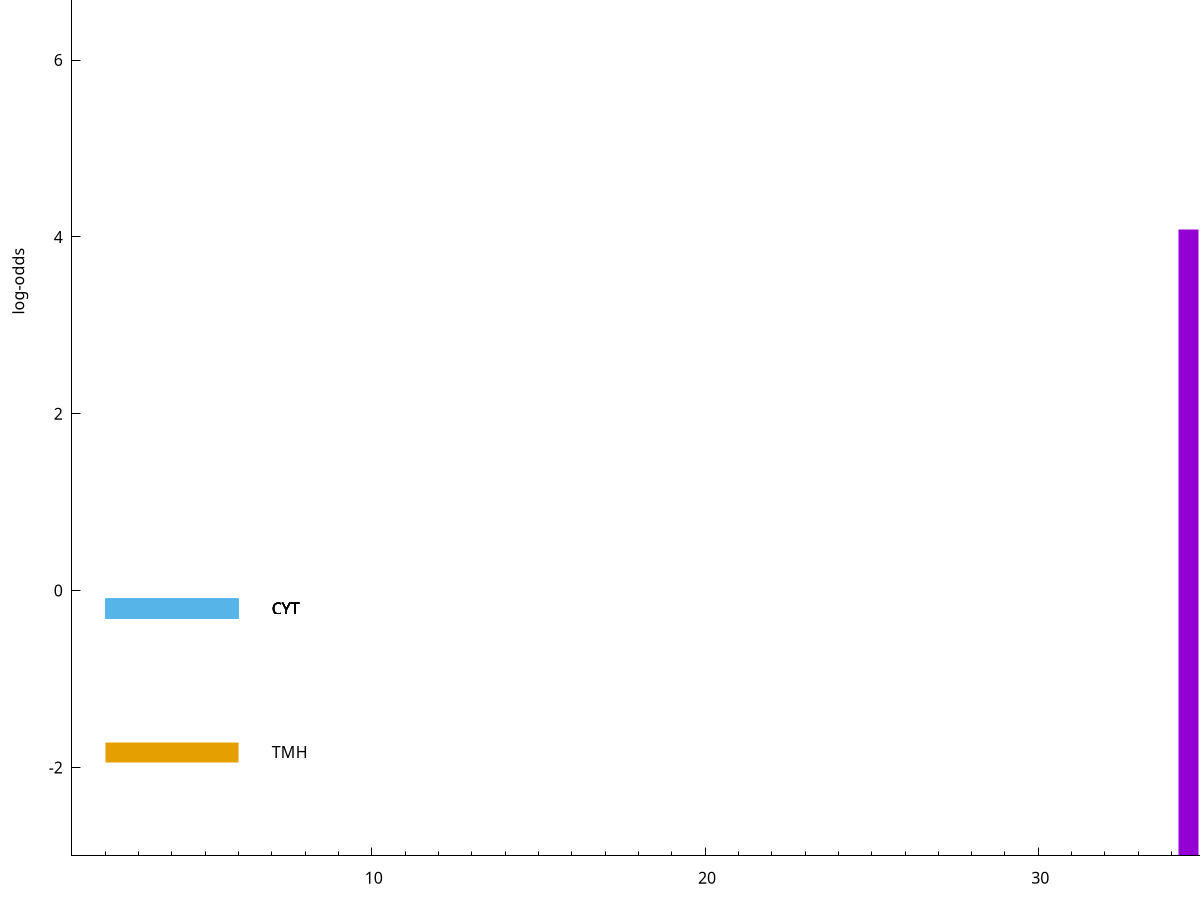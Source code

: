 set title "LipoP predictions for SRR5666568.gff"
set size 2., 1.4
set xrange [1:70] 
set mxtics 10
set yrange [-3:10]
set y2range [0:13]
set ylabel "log-odds"
set term postscript eps color solid "Helvetica" 30
set output "SRR5666568.gff330.eps"
set arrow from 2,9.09813 to 6,9.09813 nohead lt 1 lw 20
set label "SpI" at 7,9.09813
set arrow from 2,-0.200913 to 6,-0.200913 nohead lt 3 lw 20
set label "CYT" at 7,-0.200913
set arrow from 2,-0.200913 to 6,-0.200913 nohead lt 3 lw 20
set label "CYT" at 7,-0.200913
set arrow from 2,-0.200913 to 6,-0.200913 nohead lt 3 lw 20
set label "CYT" at 7,-0.200913
set arrow from 2,-0.200913 to 6,-0.200913 nohead lt 3 lw 20
set label "CYT" at 7,-0.200913
set arrow from 2,-0.200913 to 6,-0.200913 nohead lt 3 lw 20
set label "CYT" at 7,-0.200913
set arrow from 2,-1.82501 to 6,-1.82501 nohead lt 4 lw 20
set label "TMH" at 7,-1.82501
set arrow from 2,9.09813 to 6,9.09813 nohead lt 1 lw 20
set label "SpI" at 7,9.09813
# NOTE: The scores below are the log-odds scores with the threshold
# NOTE: subtracted (a hack to make gnuplot make the histogram all
# NOTE: look nice).
plot "-" axes x1y2 title "" with impulses lt 1 lw 20
36.500000 12.040510
34.500000 7.083230
38.500000 4.093440
41.500000 3.214194
37.500000 2.514245
39.500000 1.209670
35.500000 0.111530
e
exit
